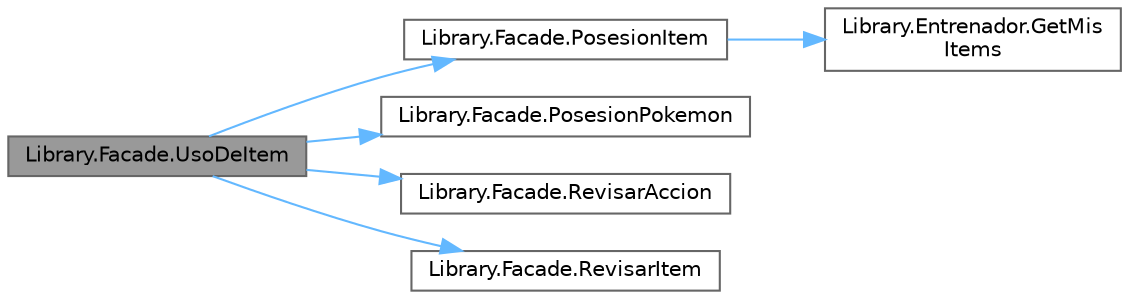 digraph "Library.Facade.UsoDeItem"
{
 // INTERACTIVE_SVG=YES
 // LATEX_PDF_SIZE
  bgcolor="transparent";
  edge [fontname=Helvetica,fontsize=10,labelfontname=Helvetica,labelfontsize=10];
  node [fontname=Helvetica,fontsize=10,shape=box,height=0.2,width=0.4];
  rankdir="LR";
  Node1 [id="Node000001",label="Library.Facade.UsoDeItem",height=0.2,width=0.4,color="gray40", fillcolor="grey60", style="filled", fontcolor="black",tooltip="Valida el uso del item."];
  Node1 -> Node2 [id="edge1_Node000001_Node000002",color="steelblue1",style="solid",tooltip=" "];
  Node2 [id="Node000002",label="Library.Facade.PosesionItem",height=0.2,width=0.4,color="grey40", fillcolor="white", style="filled",URL="$classLibrary_1_1Facade.html#ad0792e45552d83122996b91482a857ea",tooltip="Valida la posesion del item."];
  Node2 -> Node3 [id="edge2_Node000002_Node000003",color="steelblue1",style="solid",tooltip=" "];
  Node3 [id="Node000003",label="Library.Entrenador.GetMis\lItems",height=0.2,width=0.4,color="grey40", fillcolor="white", style="filled",URL="$classLibrary_1_1Entrenador.html#a6ab02b9dc377df32c7ccd5367bc2a8d8",tooltip="Devuelve la lista de items del entrenador."];
  Node1 -> Node4 [id="edge3_Node000001_Node000004",color="steelblue1",style="solid",tooltip=" "];
  Node4 [id="Node000004",label="Library.Facade.PosesionPokemon",height=0.2,width=0.4,color="grey40", fillcolor="white", style="filled",URL="$classLibrary_1_1Facade.html#ad356fea7d644f6847f0104827672d855",tooltip="Devuelve si poseemos ese pokemon en algún catalogo, vivo o muerto."];
  Node1 -> Node5 [id="edge4_Node000001_Node000005",color="steelblue1",style="solid",tooltip=" "];
  Node5 [id="Node000005",label="Library.Facade.RevisarAccion",height=0.2,width=0.4,color="grey40", fillcolor="white", style="filled",URL="$classLibrary_1_1Facade.html#a9108097f7e9e0a3b88aa48153e6ed29b",tooltip="Validar la acción elegida."];
  Node1 -> Node6 [id="edge5_Node000001_Node000006",color="steelblue1",style="solid",tooltip=" "];
  Node6 [id="Node000006",label="Library.Facade.RevisarItem",height=0.2,width=0.4,color="grey40", fillcolor="white", style="filled",URL="$classLibrary_1_1Facade.html#aee1b35ff604b85e77ac9cdea4f6f857c",tooltip="Valida el item."];
}
